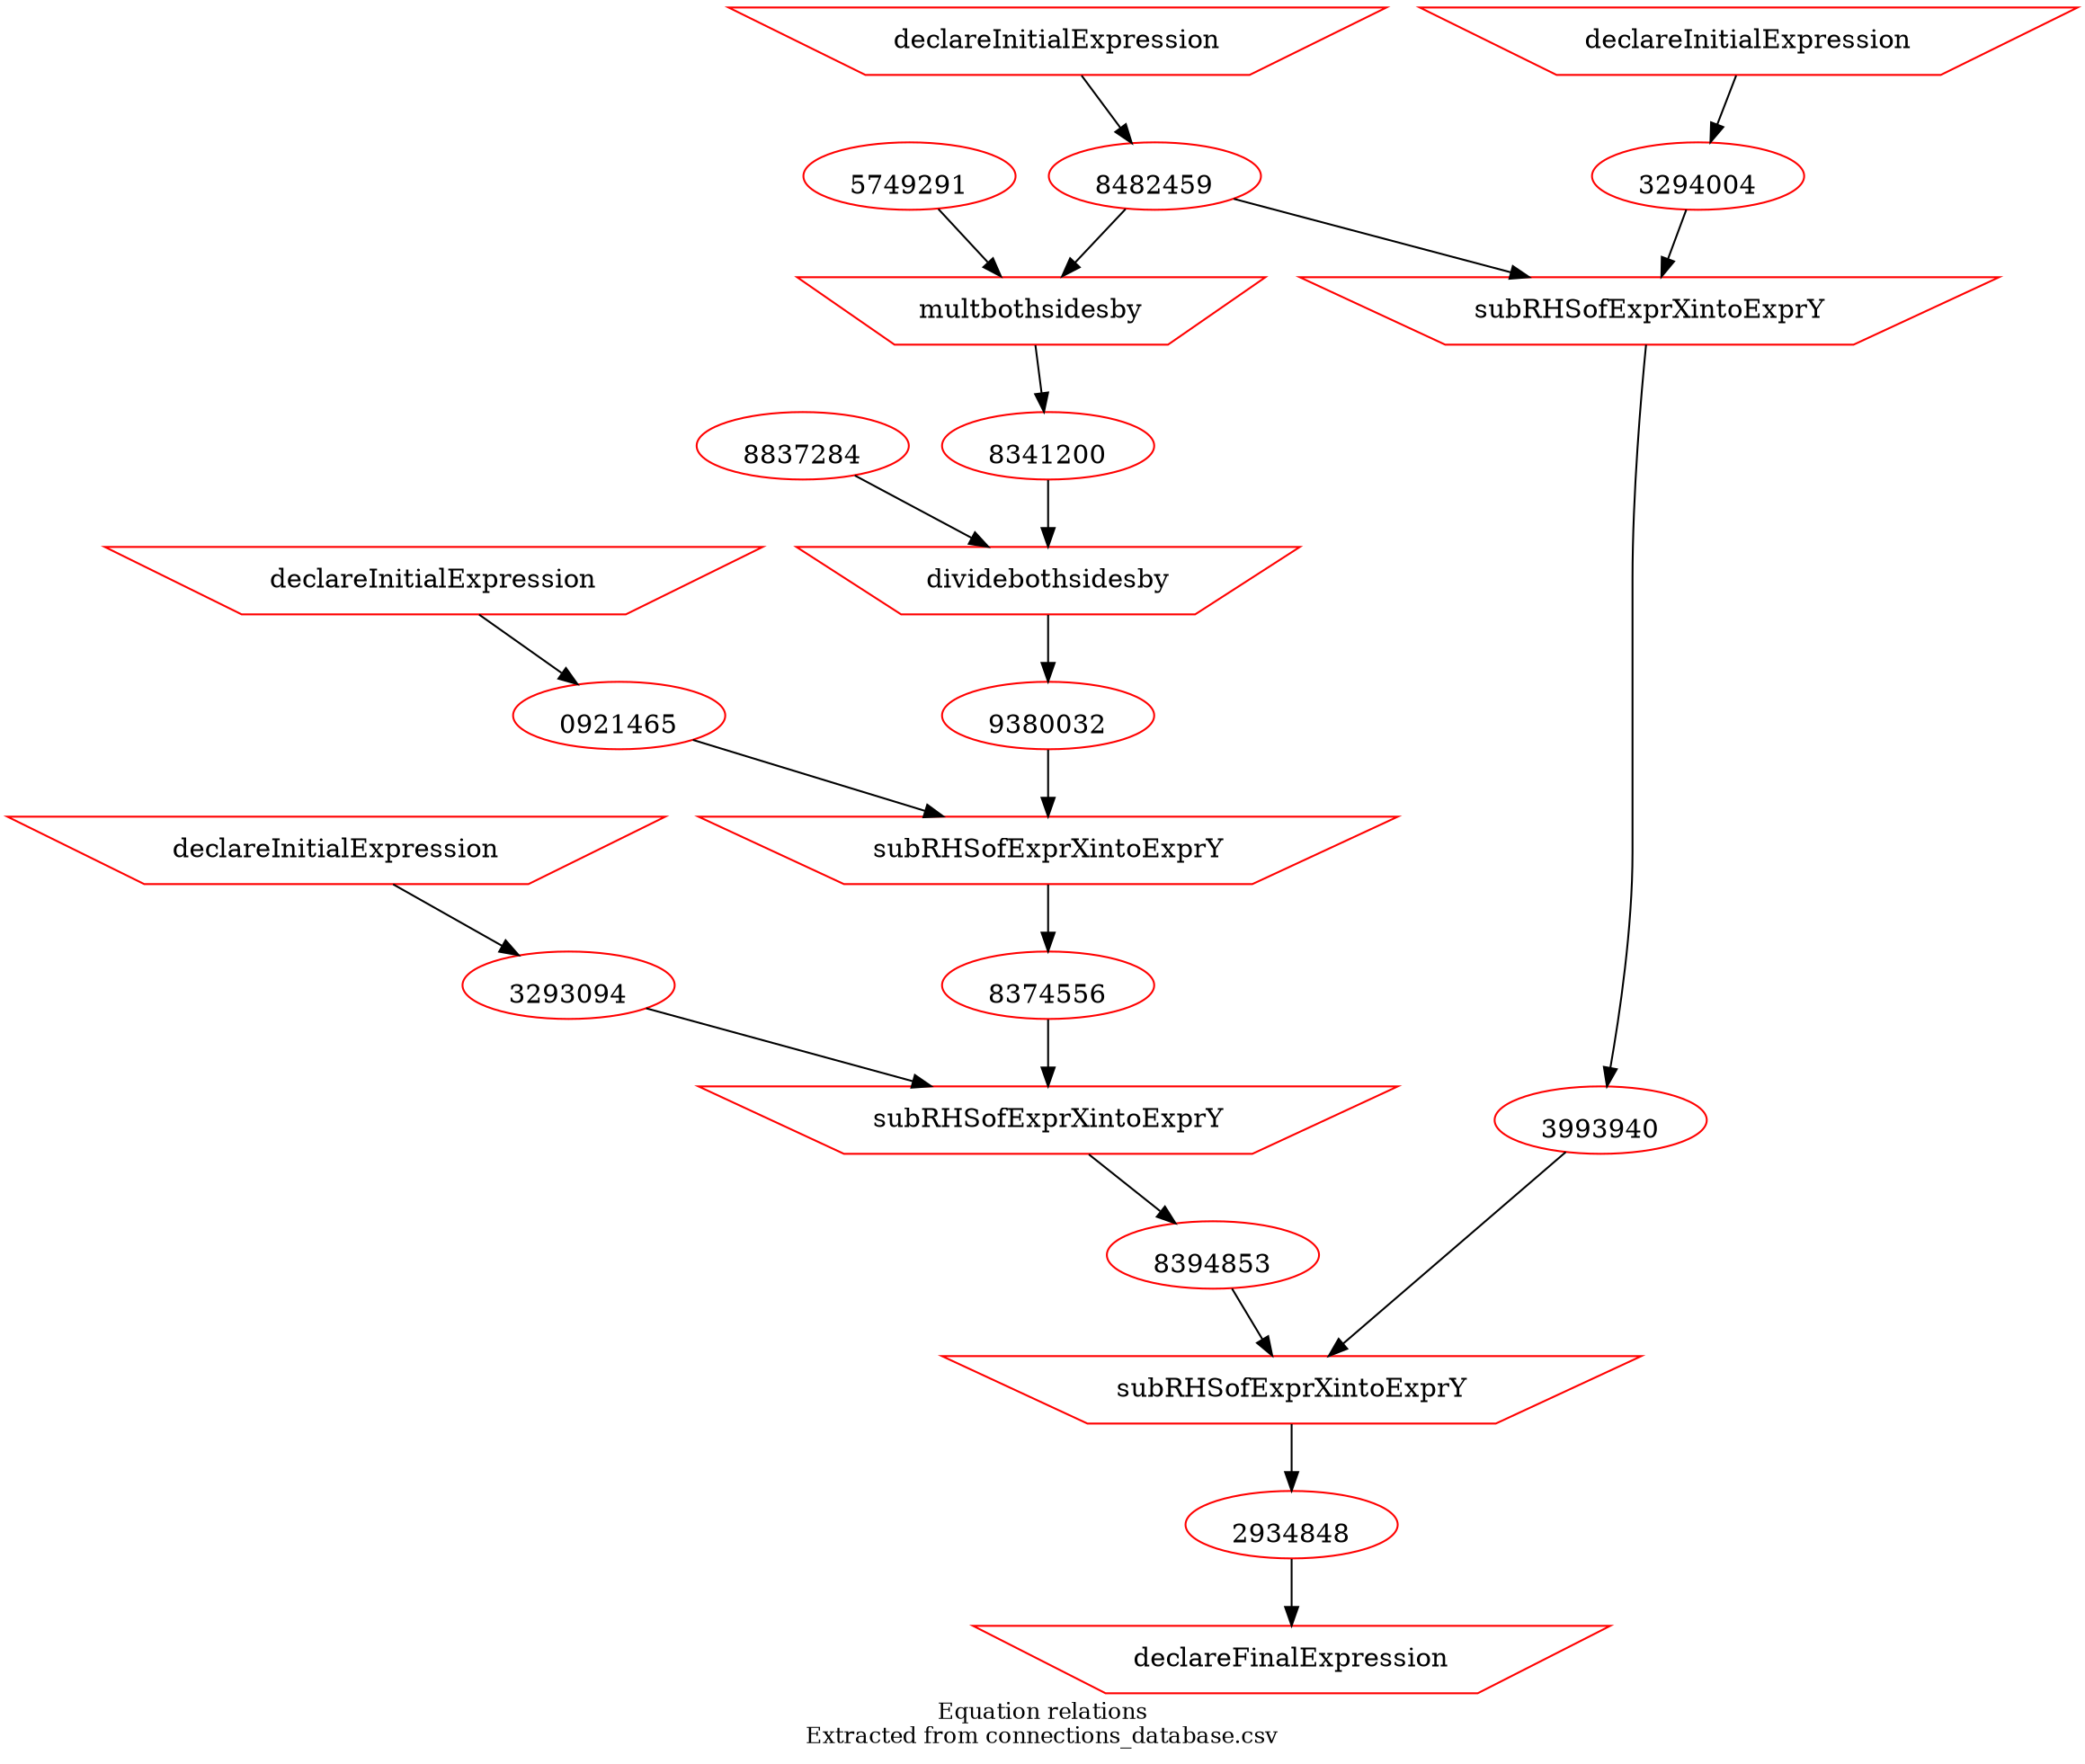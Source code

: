 digraph physicsDerivation {
overlap = false;
label="Equation relations\nExtracted from connections_database.csv";
fontsize=12;
2303943 -> 3293094;
0304948 -> 3294004;
8332941 -> 0921465;
9103516 -> 8482459;
8374556 -> 3832748;
3293094 -> 3832748;
3832748 -> 8394853;
3294004 -> 2939482;
8482459 -> 2939482;
2939482 -> 3993940;
8394853 -> 8946983;
3993940 -> 8946983;
8946983 -> 2934848;
5749291 -> 6822583;
8482459 -> 6822583;
6822583 -> 8341200;
8837284 -> 9483715;
8341200 -> 9483715;
9483715 -> 9380032;
9380032 -> 9483843;
0921465 -> 9483843;
9483843 -> 8374556;
2934848 -> 8345721;
0921465 [shape=ellipse, color=red,image="../../expressions/3131211131.png",labelloc=b,URL="http://output.com"];
2934848 [shape=ellipse, color=red,image="../../expressions/3121513111.png",labelloc=b,URL="http://output.com"];
3293094 [shape=ellipse, color=red,image="../../expressions/5900595848.png",labelloc=b,URL="http://output.com"];
3294004 [shape=ellipse, color=red,image="../../expressions/0404050504.png",labelloc=b,URL="http://output.com"];
3993940 [shape=ellipse, color=red,image="../../expressions/1293923844.png",labelloc=b,URL="http://output.com"];
8341200 [shape=ellipse, color=red,image="../../expressions/2131616531.png",labelloc=b,URL="http://output.com"];
8374556 [shape=ellipse, color=red,image="../../expressions/3132131132.png",labelloc=b,URL="http://output.com"];
8394853 [shape=ellipse, color=red,image="../../expressions/0934990943.png",labelloc=b,URL="http://output.com"];
8482459 [shape=ellipse, color=red,image="../../expressions/3131111133.png",labelloc=b,URL="http://output.com"];
9380032 [shape=ellipse, color=red,image="../../expressions/2113211456.png",labelloc=b,URL="http://output.com"];
0304948 [shape=invtrapezium, color=red,label="declareInitialExpression"];
2303943 [shape=invtrapezium, color=red,label="declareInitialExpression"];
2939482 [shape=invtrapezium, color=red,label="subRHSofExprXintoExprY"];
3832748 [shape=invtrapezium, color=red,label="subRHSofExprXintoExprY"];
6822583 [shape=invtrapezium, color=red,label="multbothsidesby"];
8332941 [shape=invtrapezium, color=red,label="declareInitialExpression"];
8345721 [shape=invtrapezium, color=red,label="declareFinalExpression"];
8946983 [shape=invtrapezium, color=red,label="subRHSofExprXintoExprY"];
9103516 [shape=invtrapezium, color=red,label="declareInitialExpression"];
9483715 [shape=invtrapezium, color=red,label="dividebothsidesby"];
9483843 [shape=invtrapezium, color=red,label="subRHSofExprXintoExprY"];
5749291 [shape=ellipse, color=red,image="../../feeds/5749291.png",labelloc=b,URL="http://feed.com"];
8837284 [shape=ellipse, color=red,image="../../feeds/8837284.png",labelloc=b,URL="http://feed.com"];
}
